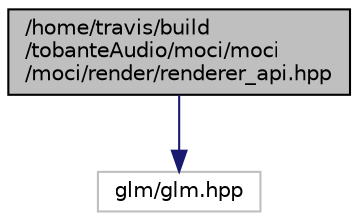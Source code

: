 digraph "/home/travis/build/tobanteAudio/moci/moci/moci/render/renderer_api.hpp"
{
  edge [fontname="Helvetica",fontsize="10",labelfontname="Helvetica",labelfontsize="10"];
  node [fontname="Helvetica",fontsize="10",shape=record];
  Node0 [label="/home/travis/build\l/tobanteAudio/moci/moci\l/moci/render/renderer_api.hpp",height=0.2,width=0.4,color="black", fillcolor="grey75", style="filled", fontcolor="black"];
  Node0 -> Node1 [color="midnightblue",fontsize="10",style="solid",fontname="Helvetica"];
  Node1 [label="glm/glm.hpp",height=0.2,width=0.4,color="grey75", fillcolor="white", style="filled"];
}
